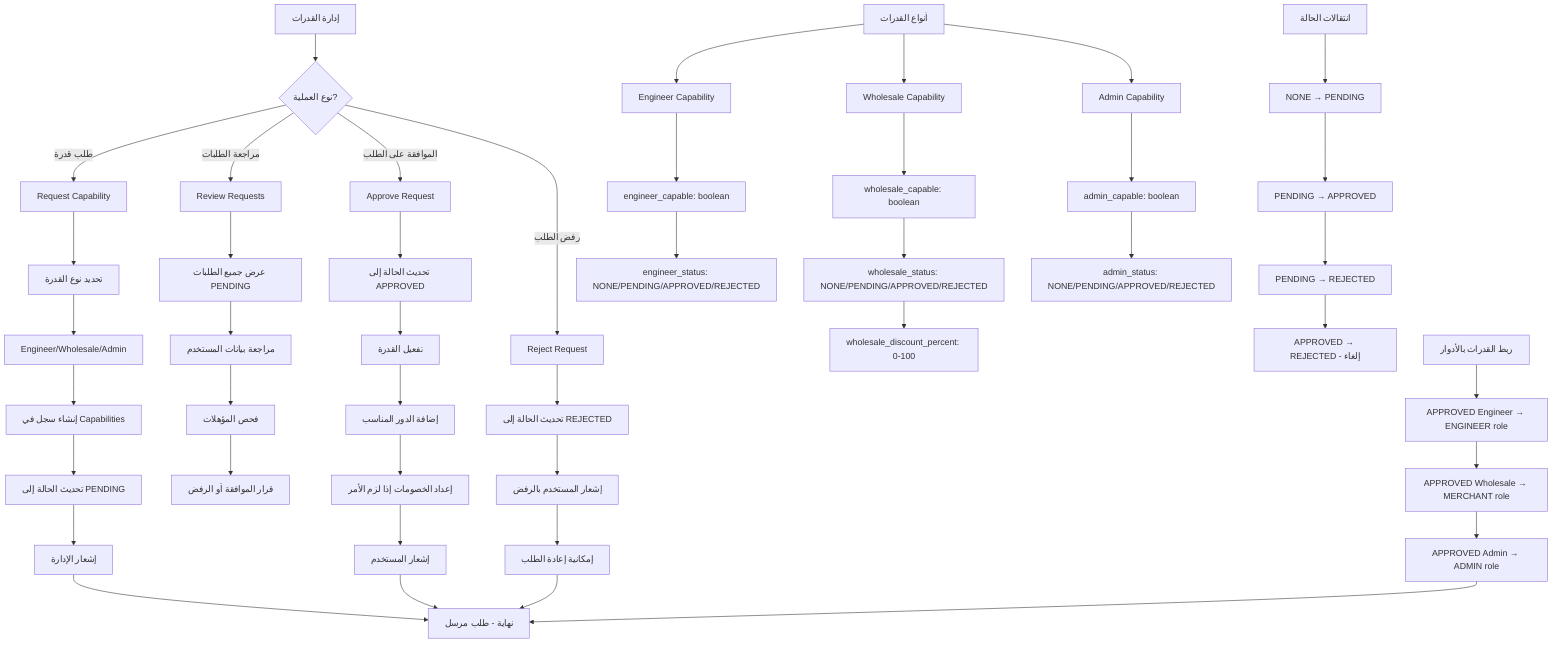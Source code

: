 %% Capabilities Management Flow
%% View at https://mermaid.live
flowchart TD
  A[إدارة القدرات] --> B{نوع العملية?}
  B -->|طلب قدرة| C[Request Capability]
  B -->|مراجعة الطلبات| D[Review Requests]
  B -->|الموافقة على الطلب| E[Approve Request]
  B -->|رفض الطلب| F[Reject Request]

  %% Request Capability
  C --> C1[تحديد نوع القدرة]
  C1 --> C2[Engineer/Wholesale/Admin]
  C2 --> C3[إنشاء سجل في Capabilities]
  C3 --> C4[تحديث الحالة إلى PENDING]
  C4 --> C5[إشعار الإدارة]

  %% Review Requests
  D --> D1[عرض جميع الطلبات PENDING]
  D1 --> D2[مراجعة بيانات المستخدم]
  D2 --> D3[فحص المؤهلات]
  D3 --> D4[قرار الموافقة أو الرفض]

  %% Approve Request
  E --> E1[تحديث الحالة إلى APPROVED]
  E1 --> E2[تفعيل القدرة]
  E2 --> E3[إضافة الدور المناسب]
  E3 --> E4[إعداد الخصومات إذا لزم الأمر]
  E4 --> E5[إشعار المستخدم]

  %% Reject Request
  F --> F1[تحديث الحالة إلى REJECTED]
  F1 --> F2[إشعار المستخدم بالرفض]
  F2 --> F3[إمكانية إعادة الطلب]

  %% Capability Types
  G[أنواع القدرات] --> H[Engineer Capability]
  H --> H1[engineer_capable: boolean]
  H1 --> H2[engineer_status: NONE/PENDING/APPROVED/REJECTED]

  G --> I[Wholesale Capability]
  I --> I1[wholesale_capable: boolean]
  I1 --> I2[wholesale_status: NONE/PENDING/APPROVED/REJECTED]
  I2 --> I3[wholesale_discount_percent: 0-100]

  G --> J[Admin Capability]
  J --> J1[admin_capable: boolean]
  J1 --> J2[admin_status: NONE/PENDING/APPROVED/REJECTED]

  %% Status Transitions
  K[انتقالات الحالة] --> L[NONE → PENDING]
  L --> M[PENDING → APPROVED]
  M --> N[PENDING → REJECTED]
  N --> O[APPROVED → REJECTED - إلغاء]

  %% Role Mapping
  P[ربط القدرات بالأدوار] --> Q[APPROVED Engineer → ENGINEER role]
  Q --> R[APPROVED Wholesale → MERCHANT role]
  R --> S[APPROVED Admin → ADMIN role]

  %% End points
  C5 --> T[نهاية - طلب مرسل]
  E5 --> T
  F3 --> T
  S --> T